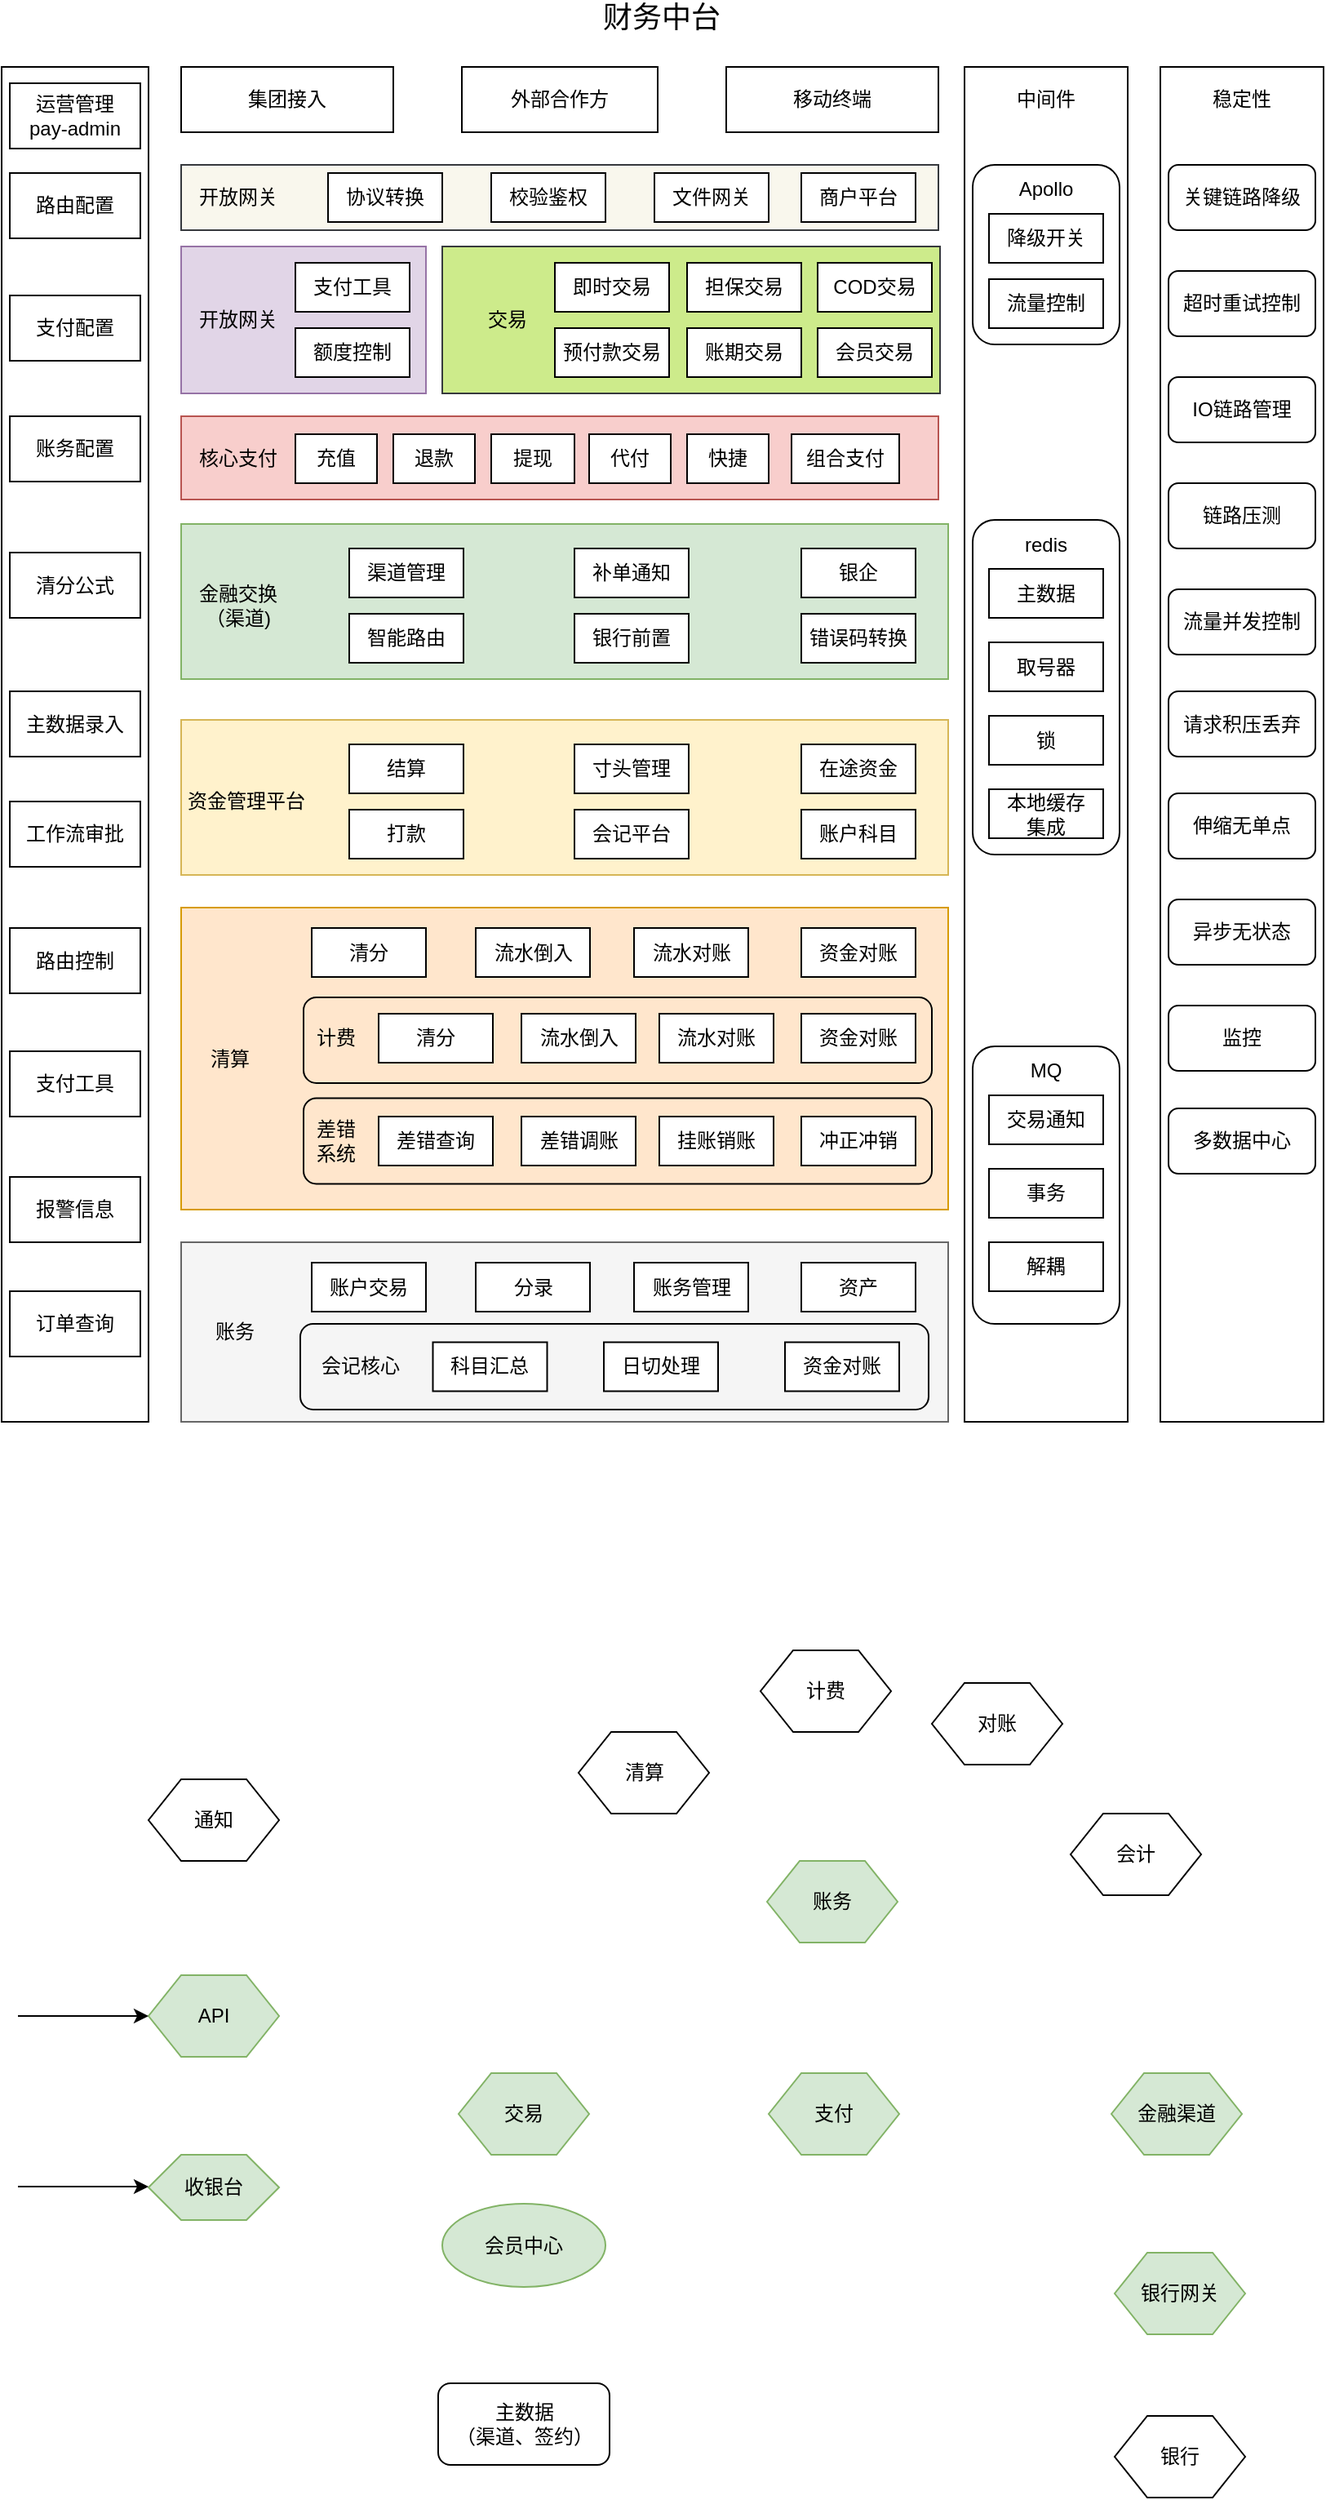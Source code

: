 <mxfile version="14.3.2" type="github">
  <diagram id="EE_hZTiAwyeK2e7w2kGB" name="Page-1">
    <mxGraphModel dx="1179" dy="689" grid="1" gridSize="10" guides="1" tooltips="1" connect="1" arrows="1" fold="1" page="1" pageScale="1" pageWidth="827" pageHeight="1169" math="0" shadow="0">
      <root>
        <mxCell id="0" />
        <mxCell id="1" parent="0" />
        <mxCell id="VR6JVq2bD84jiu32urEA-74" value="" style="rounded=0;whiteSpace=wrap;html=1;fillColor=#ffe6cc;strokeColor=#d79b00;" parent="1" vertex="1">
          <mxGeometry x="120" y="585" width="470" height="185" as="geometry" />
        </mxCell>
        <mxCell id="VR6JVq2bD84jiu32urEA-94" value="" style="rounded=1;whiteSpace=wrap;html=1;fillColor=none;" parent="1" vertex="1">
          <mxGeometry x="195" y="640" width="385" height="52.5" as="geometry" />
        </mxCell>
        <mxCell id="eklVB8qWqyaPvLmpEpbN-3" value="&lt;font style=&quot;font-size: 18px&quot;&gt;财务中台&lt;/font&gt;" style="text;html=1;align=center;verticalAlign=middle;resizable=0;points=[];autosize=1;" parent="1" vertex="1">
          <mxGeometry x="369" y="30" width="90" height="20" as="geometry" />
        </mxCell>
        <mxCell id="eklVB8qWqyaPvLmpEpbN-4" value="" style="rounded=0;whiteSpace=wrap;html=1;" parent="1" vertex="1">
          <mxGeometry x="10" y="70" width="90" height="830" as="geometry" />
        </mxCell>
        <mxCell id="VR6JVq2bD84jiu32urEA-1" value="&lt;font style=&quot;font-size: 12px&quot;&gt;集团接入&lt;/font&gt;" style="rounded=0;whiteSpace=wrap;html=1;" parent="1" vertex="1">
          <mxGeometry x="120" y="70" width="130" height="40" as="geometry" />
        </mxCell>
        <mxCell id="VR6JVq2bD84jiu32urEA-2" value="&lt;font style=&quot;font-size: 12px&quot;&gt;外部合作方&lt;/font&gt;" style="rounded=0;whiteSpace=wrap;html=1;" parent="1" vertex="1">
          <mxGeometry x="292" y="70" width="120" height="40" as="geometry" />
        </mxCell>
        <mxCell id="VR6JVq2bD84jiu32urEA-3" value="&lt;font style=&quot;font-size: 12px&quot;&gt;移动终端&lt;/font&gt;" style="rounded=0;whiteSpace=wrap;html=1;" parent="1" vertex="1">
          <mxGeometry x="454" y="70" width="130" height="40" as="geometry" />
        </mxCell>
        <mxCell id="VR6JVq2bD84jiu32urEA-5" value="&lt;font style=&quot;font-size: 12px&quot;&gt;运营管理&lt;br&gt;pay-admin&lt;br&gt;&lt;/font&gt;" style="rounded=0;whiteSpace=wrap;html=1;" parent="1" vertex="1">
          <mxGeometry x="15" y="80" width="80" height="40" as="geometry" />
        </mxCell>
        <mxCell id="VR6JVq2bD84jiu32urEA-6" value="路由配置" style="rounded=0;whiteSpace=wrap;html=1;" parent="1" vertex="1">
          <mxGeometry x="15" y="135" width="80" height="40" as="geometry" />
        </mxCell>
        <mxCell id="VR6JVq2bD84jiu32urEA-7" value="支付配置" style="rounded=0;whiteSpace=wrap;html=1;" parent="1" vertex="1">
          <mxGeometry x="15" y="210" width="80" height="40" as="geometry" />
        </mxCell>
        <mxCell id="VR6JVq2bD84jiu32urEA-9" value="账务配置" style="rounded=0;whiteSpace=wrap;html=1;" parent="1" vertex="1">
          <mxGeometry x="15" y="284" width="80" height="40" as="geometry" />
        </mxCell>
        <mxCell id="VR6JVq2bD84jiu32urEA-10" value="清分公式" style="rounded=0;whiteSpace=wrap;html=1;" parent="1" vertex="1">
          <mxGeometry x="15" y="367.5" width="80" height="40" as="geometry" />
        </mxCell>
        <mxCell id="VR6JVq2bD84jiu32urEA-11" value="主数据录入" style="rounded=0;whiteSpace=wrap;html=1;" parent="1" vertex="1">
          <mxGeometry x="15" y="452.5" width="80" height="40" as="geometry" />
        </mxCell>
        <mxCell id="VR6JVq2bD84jiu32urEA-12" value="工作流审批" style="rounded=0;whiteSpace=wrap;html=1;" parent="1" vertex="1">
          <mxGeometry x="15" y="520" width="80" height="40" as="geometry" />
        </mxCell>
        <mxCell id="VR6JVq2bD84jiu32urEA-13" value="路由控制" style="rounded=0;whiteSpace=wrap;html=1;" parent="1" vertex="1">
          <mxGeometry x="15" y="597.5" width="80" height="40" as="geometry" />
        </mxCell>
        <mxCell id="VR6JVq2bD84jiu32urEA-14" value="支付工具" style="rounded=0;whiteSpace=wrap;html=1;" parent="1" vertex="1">
          <mxGeometry x="15" y="673" width="80" height="40" as="geometry" />
        </mxCell>
        <mxCell id="VR6JVq2bD84jiu32urEA-15" value="报警信息" style="rounded=0;whiteSpace=wrap;html=1;" parent="1" vertex="1">
          <mxGeometry x="15" y="750" width="80" height="40" as="geometry" />
        </mxCell>
        <mxCell id="VR6JVq2bD84jiu32urEA-16" value="订单查询" style="rounded=0;whiteSpace=wrap;html=1;" parent="1" vertex="1">
          <mxGeometry x="15" y="820" width="80" height="40" as="geometry" />
        </mxCell>
        <mxCell id="VR6JVq2bD84jiu32urEA-17" value="" style="rounded=0;whiteSpace=wrap;html=1;" parent="1" vertex="1">
          <mxGeometry x="600" y="70" width="100" height="830" as="geometry" />
        </mxCell>
        <mxCell id="VR6JVq2bD84jiu32urEA-18" value="" style="rounded=0;whiteSpace=wrap;html=1;" parent="1" vertex="1">
          <mxGeometry x="720" y="70" width="100" height="830" as="geometry" />
        </mxCell>
        <mxCell id="VR6JVq2bD84jiu32urEA-19" value="" style="rounded=0;whiteSpace=wrap;html=1;fillColor=#f9f7ed;strokeColor=#36393d;" parent="1" vertex="1">
          <mxGeometry x="120" y="130" width="464" height="40" as="geometry" />
        </mxCell>
        <mxCell id="VR6JVq2bD84jiu32urEA-20" value="&lt;font style=&quot;font-size: 12px&quot;&gt;开放网关&lt;/font&gt;" style="rounded=0;whiteSpace=wrap;html=1;fillColor=none;strokeColor=none;" parent="1" vertex="1">
          <mxGeometry x="120" y="130" width="70" height="40" as="geometry" />
        </mxCell>
        <mxCell id="VR6JVq2bD84jiu32urEA-21" value="&lt;font style=&quot;font-size: 12px&quot;&gt;协议转换&lt;/font&gt;" style="rounded=0;whiteSpace=wrap;html=1;" parent="1" vertex="1">
          <mxGeometry x="210" y="135" width="70" height="30" as="geometry" />
        </mxCell>
        <mxCell id="VR6JVq2bD84jiu32urEA-22" value="&lt;font style=&quot;font-size: 12px&quot;&gt;校验鉴权&lt;/font&gt;" style="rounded=0;whiteSpace=wrap;html=1;" parent="1" vertex="1">
          <mxGeometry x="310" y="135" width="70" height="30" as="geometry" />
        </mxCell>
        <mxCell id="VR6JVq2bD84jiu32urEA-23" value="&lt;font style=&quot;font-size: 12px&quot;&gt;文件网关&lt;/font&gt;" style="rounded=0;whiteSpace=wrap;html=1;" parent="1" vertex="1">
          <mxGeometry x="410" y="135" width="70" height="30" as="geometry" />
        </mxCell>
        <mxCell id="VR6JVq2bD84jiu32urEA-24" value="商户平台" style="rounded=0;whiteSpace=wrap;html=1;" parent="1" vertex="1">
          <mxGeometry x="500" y="135" width="70" height="30" as="geometry" />
        </mxCell>
        <mxCell id="VR6JVq2bD84jiu32urEA-25" value="" style="rounded=0;whiteSpace=wrap;html=1;fillColor=#e1d5e7;strokeColor=#9673a6;" parent="1" vertex="1">
          <mxGeometry x="120" y="180" width="150" height="90" as="geometry" />
        </mxCell>
        <mxCell id="VR6JVq2bD84jiu32urEA-26" value="" style="rounded=0;whiteSpace=wrap;html=1;fillColor=#cdeb8b;strokeColor=#36393d;" parent="1" vertex="1">
          <mxGeometry x="280" y="180" width="305" height="90" as="geometry" />
        </mxCell>
        <mxCell id="VR6JVq2bD84jiu32urEA-27" value="&lt;font style=&quot;font-size: 12px&quot;&gt;开放网关&lt;/font&gt;" style="rounded=0;whiteSpace=wrap;html=1;fillColor=none;strokeColor=none;" parent="1" vertex="1">
          <mxGeometry x="120" y="205" width="70" height="40" as="geometry" />
        </mxCell>
        <mxCell id="VR6JVq2bD84jiu32urEA-28" value="&lt;font style=&quot;font-size: 12px&quot;&gt;交易&lt;/font&gt;" style="rounded=0;whiteSpace=wrap;html=1;fillColor=none;strokeColor=none;" parent="1" vertex="1">
          <mxGeometry x="285" y="205" width="70" height="40" as="geometry" />
        </mxCell>
        <mxCell id="VR6JVq2bD84jiu32urEA-29" value="&lt;font style=&quot;font-size: 12px&quot;&gt;支付工具&lt;/font&gt;" style="rounded=0;whiteSpace=wrap;html=1;" parent="1" vertex="1">
          <mxGeometry x="190" y="190" width="70" height="30" as="geometry" />
        </mxCell>
        <mxCell id="VR6JVq2bD84jiu32urEA-30" value="&lt;font style=&quot;font-size: 12px&quot;&gt;额度控制&lt;/font&gt;" style="rounded=0;whiteSpace=wrap;html=1;" parent="1" vertex="1">
          <mxGeometry x="190" y="230" width="70" height="30" as="geometry" />
        </mxCell>
        <mxCell id="VR6JVq2bD84jiu32urEA-31" value="&lt;font style=&quot;font-size: 12px&quot;&gt;即时交易&lt;/font&gt;" style="rounded=0;whiteSpace=wrap;html=1;" parent="1" vertex="1">
          <mxGeometry x="349" y="190" width="70" height="30" as="geometry" />
        </mxCell>
        <mxCell id="VR6JVq2bD84jiu32urEA-32" value="&lt;font style=&quot;font-size: 12px&quot;&gt;预付款交易&lt;/font&gt;" style="rounded=0;whiteSpace=wrap;html=1;" parent="1" vertex="1">
          <mxGeometry x="349" y="230" width="70" height="30" as="geometry" />
        </mxCell>
        <mxCell id="VR6JVq2bD84jiu32urEA-33" value="&lt;font style=&quot;font-size: 12px&quot;&gt;担保交易&lt;br&gt;&lt;/font&gt;" style="rounded=0;whiteSpace=wrap;html=1;" parent="1" vertex="1">
          <mxGeometry x="430" y="190" width="70" height="30" as="geometry" />
        </mxCell>
        <mxCell id="VR6JVq2bD84jiu32urEA-34" value="&lt;font style=&quot;font-size: 12px&quot;&gt;账期交易&lt;/font&gt;" style="rounded=0;whiteSpace=wrap;html=1;" parent="1" vertex="1">
          <mxGeometry x="430" y="230" width="70" height="30" as="geometry" />
        </mxCell>
        <mxCell id="VR6JVq2bD84jiu32urEA-36" value="&lt;font style=&quot;font-size: 12px&quot;&gt;COD交易&lt;/font&gt;" style="rounded=0;whiteSpace=wrap;html=1;" parent="1" vertex="1">
          <mxGeometry x="510" y="190" width="70" height="30" as="geometry" />
        </mxCell>
        <mxCell id="VR6JVq2bD84jiu32urEA-39" value="&lt;font style=&quot;font-size: 12px&quot;&gt;会员交易&lt;/font&gt;" style="rounded=0;whiteSpace=wrap;html=1;" parent="1" vertex="1">
          <mxGeometry x="510" y="230" width="70" height="30" as="geometry" />
        </mxCell>
        <mxCell id="VR6JVq2bD84jiu32urEA-40" value="" style="rounded=0;whiteSpace=wrap;html=1;fillColor=#f8cecc;strokeColor=#b85450;" parent="1" vertex="1">
          <mxGeometry x="120" y="284" width="464" height="51" as="geometry" />
        </mxCell>
        <mxCell id="VR6JVq2bD84jiu32urEA-41" value="&lt;font style=&quot;font-size: 12px&quot;&gt;核心支付&lt;/font&gt;" style="rounded=0;whiteSpace=wrap;html=1;fillColor=none;strokeColor=none;" parent="1" vertex="1">
          <mxGeometry x="120" y="290" width="70" height="40" as="geometry" />
        </mxCell>
        <mxCell id="VR6JVq2bD84jiu32urEA-42" value="&lt;font style=&quot;font-size: 12px&quot;&gt;充值&lt;/font&gt;" style="rounded=0;whiteSpace=wrap;html=1;" parent="1" vertex="1">
          <mxGeometry x="190" y="295" width="50" height="30" as="geometry" />
        </mxCell>
        <mxCell id="VR6JVq2bD84jiu32urEA-43" value="&lt;font style=&quot;font-size: 12px&quot;&gt;退款&lt;/font&gt;" style="rounded=0;whiteSpace=wrap;html=1;" parent="1" vertex="1">
          <mxGeometry x="250" y="295" width="50" height="30" as="geometry" />
        </mxCell>
        <mxCell id="VR6JVq2bD84jiu32urEA-44" value="&lt;font style=&quot;font-size: 12px&quot;&gt;提现&lt;/font&gt;" style="rounded=0;whiteSpace=wrap;html=1;" parent="1" vertex="1">
          <mxGeometry x="310" y="295" width="51" height="30" as="geometry" />
        </mxCell>
        <mxCell id="VR6JVq2bD84jiu32urEA-45" value="代付" style="rounded=0;whiteSpace=wrap;html=1;" parent="1" vertex="1">
          <mxGeometry x="370" y="295" width="50" height="30" as="geometry" />
        </mxCell>
        <mxCell id="VR6JVq2bD84jiu32urEA-46" value="&lt;font style=&quot;font-size: 12px&quot;&gt;快捷&lt;br&gt;&lt;/font&gt;" style="rounded=0;whiteSpace=wrap;html=1;" parent="1" vertex="1">
          <mxGeometry x="430" y="295" width="50" height="30" as="geometry" />
        </mxCell>
        <mxCell id="VR6JVq2bD84jiu32urEA-47" value="组合支付" style="rounded=0;whiteSpace=wrap;html=1;" parent="1" vertex="1">
          <mxGeometry x="494" y="295" width="66" height="30" as="geometry" />
        </mxCell>
        <mxCell id="VR6JVq2bD84jiu32urEA-51" value="&lt;font style=&quot;font-size: 12px&quot;&gt;中间件&lt;/font&gt;" style="rounded=0;whiteSpace=wrap;html=1;fillColor=none;strokeColor=none;" parent="1" vertex="1">
          <mxGeometry x="615" y="70" width="70" height="40" as="geometry" />
        </mxCell>
        <mxCell id="VR6JVq2bD84jiu32urEA-53" value="" style="rounded=1;whiteSpace=wrap;html=1;fillColor=none;" parent="1" vertex="1">
          <mxGeometry x="605" y="130" width="90" height="110" as="geometry" />
        </mxCell>
        <mxCell id="VR6JVq2bD84jiu32urEA-54" value="Apollo" style="text;html=1;strokeColor=none;fillColor=none;align=center;verticalAlign=middle;whiteSpace=wrap;rounded=0;" parent="1" vertex="1">
          <mxGeometry x="630" y="135" width="40" height="20" as="geometry" />
        </mxCell>
        <mxCell id="VR6JVq2bD84jiu32urEA-55" value="降级开关" style="rounded=0;whiteSpace=wrap;html=1;" parent="1" vertex="1">
          <mxGeometry x="615" y="160" width="70" height="30" as="geometry" />
        </mxCell>
        <mxCell id="VR6JVq2bD84jiu32urEA-56" value="流量控制" style="rounded=0;whiteSpace=wrap;html=1;" parent="1" vertex="1">
          <mxGeometry x="615" y="200" width="70" height="30" as="geometry" />
        </mxCell>
        <mxCell id="VR6JVq2bD84jiu32urEA-57" value="" style="rounded=0;whiteSpace=wrap;html=1;fillColor=#d5e8d4;strokeColor=#82b366;" parent="1" vertex="1">
          <mxGeometry x="120" y="350" width="470" height="95" as="geometry" />
        </mxCell>
        <mxCell id="VR6JVq2bD84jiu32urEA-58" value="&lt;font style=&quot;font-size: 12px&quot;&gt;金融交换&lt;br&gt;（渠道)&lt;br&gt;&lt;/font&gt;" style="rounded=0;whiteSpace=wrap;html=1;fillColor=none;strokeColor=none;" parent="1" vertex="1">
          <mxGeometry x="120" y="380" width="70" height="40" as="geometry" />
        </mxCell>
        <mxCell id="VR6JVq2bD84jiu32urEA-59" value="&lt;font style=&quot;font-size: 12px&quot;&gt;渠道管理&lt;/font&gt;" style="rounded=0;whiteSpace=wrap;html=1;" parent="1" vertex="1">
          <mxGeometry x="223" y="365" width="70" height="30" as="geometry" />
        </mxCell>
        <mxCell id="VR6JVq2bD84jiu32urEA-60" value="&lt;font style=&quot;font-size: 12px&quot;&gt;智能路由&lt;/font&gt;" style="rounded=0;whiteSpace=wrap;html=1;" parent="1" vertex="1">
          <mxGeometry x="223" y="405" width="70" height="30" as="geometry" />
        </mxCell>
        <mxCell id="VR6JVq2bD84jiu32urEA-61" value="补单通知" style="rounded=0;whiteSpace=wrap;html=1;" parent="1" vertex="1">
          <mxGeometry x="361" y="365" width="70" height="30" as="geometry" />
        </mxCell>
        <mxCell id="VR6JVq2bD84jiu32urEA-62" value="&lt;font style=&quot;font-size: 12px&quot;&gt;银行前置&lt;/font&gt;" style="rounded=0;whiteSpace=wrap;html=1;" parent="1" vertex="1">
          <mxGeometry x="361" y="405" width="70" height="30" as="geometry" />
        </mxCell>
        <mxCell id="VR6JVq2bD84jiu32urEA-63" value="&lt;font style=&quot;font-size: 12px&quot;&gt;银企&lt;/font&gt;" style="rounded=0;whiteSpace=wrap;html=1;" parent="1" vertex="1">
          <mxGeometry x="500" y="365" width="70" height="30" as="geometry" />
        </mxCell>
        <mxCell id="VR6JVq2bD84jiu32urEA-64" value="&lt;font style=&quot;font-size: 12px&quot;&gt;错误码转换&lt;/font&gt;" style="rounded=0;whiteSpace=wrap;html=1;" parent="1" vertex="1">
          <mxGeometry x="500" y="405" width="70" height="30" as="geometry" />
        </mxCell>
        <mxCell id="VR6JVq2bD84jiu32urEA-65" value="" style="rounded=0;whiteSpace=wrap;html=1;fillColor=#fff2cc;strokeColor=#d6b656;" parent="1" vertex="1">
          <mxGeometry x="120" y="470" width="470" height="95" as="geometry" />
        </mxCell>
        <mxCell id="VR6JVq2bD84jiu32urEA-66" value="&lt;font style=&quot;font-size: 12px&quot;&gt;资金管理平台&lt;br&gt;&lt;/font&gt;" style="rounded=0;whiteSpace=wrap;html=1;fillColor=none;strokeColor=none;" parent="1" vertex="1">
          <mxGeometry x="120" y="500" width="80" height="40" as="geometry" />
        </mxCell>
        <mxCell id="VR6JVq2bD84jiu32urEA-67" value="&lt;font style=&quot;font-size: 12px&quot;&gt;结算&lt;/font&gt;" style="rounded=0;whiteSpace=wrap;html=1;" parent="1" vertex="1">
          <mxGeometry x="223" y="485" width="70" height="30" as="geometry" />
        </mxCell>
        <mxCell id="VR6JVq2bD84jiu32urEA-68" value="&lt;font style=&quot;font-size: 12px&quot;&gt;打款&lt;/font&gt;" style="rounded=0;whiteSpace=wrap;html=1;" parent="1" vertex="1">
          <mxGeometry x="223" y="525" width="70" height="30" as="geometry" />
        </mxCell>
        <mxCell id="VR6JVq2bD84jiu32urEA-69" value="寸头管理" style="rounded=0;whiteSpace=wrap;html=1;" parent="1" vertex="1">
          <mxGeometry x="361" y="485" width="70" height="30" as="geometry" />
        </mxCell>
        <mxCell id="VR6JVq2bD84jiu32urEA-70" value="会记平台" style="rounded=0;whiteSpace=wrap;html=1;" parent="1" vertex="1">
          <mxGeometry x="361" y="525" width="70" height="30" as="geometry" />
        </mxCell>
        <mxCell id="VR6JVq2bD84jiu32urEA-71" value="&lt;font style=&quot;font-size: 12px&quot;&gt;在途资金&lt;/font&gt;" style="rounded=0;whiteSpace=wrap;html=1;" parent="1" vertex="1">
          <mxGeometry x="500" y="485" width="70" height="30" as="geometry" />
        </mxCell>
        <mxCell id="VR6JVq2bD84jiu32urEA-72" value="&lt;font style=&quot;font-size: 12px&quot;&gt;账户科目&lt;/font&gt;" style="rounded=0;whiteSpace=wrap;html=1;" parent="1" vertex="1">
          <mxGeometry x="500" y="525" width="70" height="30" as="geometry" />
        </mxCell>
        <mxCell id="VR6JVq2bD84jiu32urEA-75" value="&lt;font style=&quot;font-size: 12px&quot;&gt;清算&lt;br&gt;&lt;/font&gt;" style="rounded=0;whiteSpace=wrap;html=1;fillColor=none;strokeColor=none;" parent="1" vertex="1">
          <mxGeometry x="110" y="657.5" width="80" height="40" as="geometry" />
        </mxCell>
        <mxCell id="VR6JVq2bD84jiu32urEA-76" value="&lt;font style=&quot;font-size: 12px&quot;&gt;流水倒入&lt;/font&gt;" style="rounded=0;whiteSpace=wrap;html=1;" parent="1" vertex="1">
          <mxGeometry x="300.5" y="597.5" width="70" height="30" as="geometry" />
        </mxCell>
        <mxCell id="VR6JVq2bD84jiu32urEA-78" value="流水对账" style="rounded=0;whiteSpace=wrap;html=1;" parent="1" vertex="1">
          <mxGeometry x="397.5" y="597.5" width="70" height="30" as="geometry" />
        </mxCell>
        <mxCell id="VR6JVq2bD84jiu32urEA-80" value="&lt;font style=&quot;font-size: 12px&quot;&gt;资金对账&lt;/font&gt;" style="rounded=0;whiteSpace=wrap;html=1;" parent="1" vertex="1">
          <mxGeometry x="500" y="597.5" width="70" height="30" as="geometry" />
        </mxCell>
        <mxCell id="VR6JVq2bD84jiu32urEA-88" value="清分" style="rounded=0;whiteSpace=wrap;html=1;" parent="1" vertex="1">
          <mxGeometry x="200" y="597.5" width="70" height="30" as="geometry" />
        </mxCell>
        <mxCell id="VR6JVq2bD84jiu32urEA-95" value="&lt;font style=&quot;font-size: 12px&quot;&gt;计费&lt;br&gt;&lt;/font&gt;" style="rounded=0;whiteSpace=wrap;html=1;fillColor=none;strokeColor=none;" parent="1" vertex="1">
          <mxGeometry x="175" y="645" width="80" height="40" as="geometry" />
        </mxCell>
        <mxCell id="VR6JVq2bD84jiu32urEA-100" value="" style="rounded=1;whiteSpace=wrap;html=1;fillColor=none;" parent="1" vertex="1">
          <mxGeometry x="195" y="701.75" width="385" height="52.5" as="geometry" />
        </mxCell>
        <mxCell id="VR6JVq2bD84jiu32urEA-101" value="&lt;font style=&quot;font-size: 12px&quot;&gt;差错&lt;br&gt;系统&lt;br&gt;&lt;/font&gt;" style="rounded=0;whiteSpace=wrap;html=1;fillColor=none;strokeColor=none;" parent="1" vertex="1">
          <mxGeometry x="175" y="708" width="80" height="40" as="geometry" />
        </mxCell>
        <mxCell id="VR6JVq2bD84jiu32urEA-89" value="&lt;font style=&quot;font-size: 12px&quot;&gt;流水倒入&lt;/font&gt;" style="rounded=0;whiteSpace=wrap;html=1;" parent="1" vertex="1">
          <mxGeometry x="328.5" y="650" width="70" height="30" as="geometry" />
        </mxCell>
        <mxCell id="VR6JVq2bD84jiu32urEA-90" value="流水对账" style="rounded=0;whiteSpace=wrap;html=1;" parent="1" vertex="1">
          <mxGeometry x="413" y="650" width="70" height="30" as="geometry" />
        </mxCell>
        <mxCell id="VR6JVq2bD84jiu32urEA-91" value="&lt;font style=&quot;font-size: 12px&quot;&gt;资金对账&lt;/font&gt;" style="rounded=0;whiteSpace=wrap;html=1;" parent="1" vertex="1">
          <mxGeometry x="500" y="650" width="70" height="30" as="geometry" />
        </mxCell>
        <mxCell id="VR6JVq2bD84jiu32urEA-92" value="清分" style="rounded=0;whiteSpace=wrap;html=1;" parent="1" vertex="1">
          <mxGeometry x="241" y="650" width="70" height="30" as="geometry" />
        </mxCell>
        <mxCell id="VR6JVq2bD84jiu32urEA-96" value="&lt;font style=&quot;font-size: 12px&quot;&gt;差错调账&lt;/font&gt;" style="rounded=0;whiteSpace=wrap;html=1;" parent="1" vertex="1">
          <mxGeometry x="328.5" y="713" width="70" height="30" as="geometry" />
        </mxCell>
        <mxCell id="VR6JVq2bD84jiu32urEA-97" value="挂账销账" style="rounded=0;whiteSpace=wrap;html=1;" parent="1" vertex="1">
          <mxGeometry x="413" y="713" width="70" height="30" as="geometry" />
        </mxCell>
        <mxCell id="VR6JVq2bD84jiu32urEA-98" value="&lt;font style=&quot;font-size: 12px&quot;&gt;冲正冲销&lt;/font&gt;" style="rounded=0;whiteSpace=wrap;html=1;" parent="1" vertex="1">
          <mxGeometry x="500" y="713" width="70" height="30" as="geometry" />
        </mxCell>
        <mxCell id="VR6JVq2bD84jiu32urEA-99" value="差错查询" style="rounded=0;whiteSpace=wrap;html=1;" parent="1" vertex="1">
          <mxGeometry x="241" y="713" width="70" height="30" as="geometry" />
        </mxCell>
        <mxCell id="VR6JVq2bD84jiu32urEA-120" value="" style="rounded=0;whiteSpace=wrap;html=1;fillColor=#f5f5f5;strokeColor=#666666;fontColor=#333333;" parent="1" vertex="1">
          <mxGeometry x="120" y="790" width="470" height="110" as="geometry" />
        </mxCell>
        <mxCell id="VR6JVq2bD84jiu32urEA-121" value="" style="rounded=1;whiteSpace=wrap;html=1;fillColor=none;" parent="1" vertex="1">
          <mxGeometry x="193" y="840" width="385" height="52.5" as="geometry" />
        </mxCell>
        <mxCell id="VR6JVq2bD84jiu32urEA-122" value="分录" style="rounded=0;whiteSpace=wrap;html=1;" parent="1" vertex="1">
          <mxGeometry x="300.5" y="802.5" width="70" height="30" as="geometry" />
        </mxCell>
        <mxCell id="VR6JVq2bD84jiu32urEA-123" value="账务管理" style="rounded=0;whiteSpace=wrap;html=1;" parent="1" vertex="1">
          <mxGeometry x="397.5" y="802.5" width="70" height="30" as="geometry" />
        </mxCell>
        <mxCell id="VR6JVq2bD84jiu32urEA-124" value="&lt;font style=&quot;font-size: 12px&quot;&gt;资产&lt;/font&gt;" style="rounded=0;whiteSpace=wrap;html=1;" parent="1" vertex="1">
          <mxGeometry x="500" y="802.5" width="70" height="30" as="geometry" />
        </mxCell>
        <mxCell id="VR6JVq2bD84jiu32urEA-125" value="账户交易" style="rounded=0;whiteSpace=wrap;html=1;" parent="1" vertex="1">
          <mxGeometry x="200" y="802.5" width="70" height="30" as="geometry" />
        </mxCell>
        <mxCell id="VR6JVq2bD84jiu32urEA-126" value="&lt;font style=&quot;font-size: 12px&quot;&gt;会记核心&lt;br&gt;&lt;/font&gt;" style="rounded=0;whiteSpace=wrap;html=1;fillColor=none;strokeColor=none;" parent="1" vertex="1">
          <mxGeometry x="190" y="846.25" width="80" height="40" as="geometry" />
        </mxCell>
        <mxCell id="VR6JVq2bD84jiu32urEA-129" value="&lt;font style=&quot;font-size: 12px&quot;&gt;科目汇总&lt;/font&gt;" style="rounded=0;whiteSpace=wrap;html=1;" parent="1" vertex="1">
          <mxGeometry x="274.25" y="851.25" width="70" height="30" as="geometry" />
        </mxCell>
        <mxCell id="VR6JVq2bD84jiu32urEA-130" value="日切处理" style="rounded=0;whiteSpace=wrap;html=1;" parent="1" vertex="1">
          <mxGeometry x="379" y="851.25" width="70" height="30" as="geometry" />
        </mxCell>
        <mxCell id="VR6JVq2bD84jiu32urEA-131" value="&lt;font style=&quot;font-size: 12px&quot;&gt;资金对账&lt;/font&gt;" style="rounded=0;whiteSpace=wrap;html=1;" parent="1" vertex="1">
          <mxGeometry x="490" y="851.25" width="70" height="30" as="geometry" />
        </mxCell>
        <mxCell id="VR6JVq2bD84jiu32urEA-137" value="&lt;font style=&quot;font-size: 12px&quot;&gt;账务&lt;br&gt;&lt;/font&gt;" style="rounded=0;whiteSpace=wrap;html=1;fillColor=none;strokeColor=none;" parent="1" vertex="1">
          <mxGeometry x="113" y="825" width="80" height="40" as="geometry" />
        </mxCell>
        <mxCell id="VR6JVq2bD84jiu32urEA-138" value="" style="rounded=1;whiteSpace=wrap;html=1;fillColor=none;" parent="1" vertex="1">
          <mxGeometry x="605" y="347.5" width="90" height="205" as="geometry" />
        </mxCell>
        <mxCell id="VR6JVq2bD84jiu32urEA-139" value="redis" style="text;html=1;strokeColor=none;fillColor=none;align=center;verticalAlign=middle;whiteSpace=wrap;rounded=0;" parent="1" vertex="1">
          <mxGeometry x="630" y="352.5" width="40" height="20" as="geometry" />
        </mxCell>
        <mxCell id="VR6JVq2bD84jiu32urEA-140" value="主数据" style="rounded=0;whiteSpace=wrap;html=1;" parent="1" vertex="1">
          <mxGeometry x="615" y="377.5" width="70" height="30" as="geometry" />
        </mxCell>
        <mxCell id="VR6JVq2bD84jiu32urEA-141" value="取号器" style="rounded=0;whiteSpace=wrap;html=1;" parent="1" vertex="1">
          <mxGeometry x="615" y="422.5" width="70" height="30" as="geometry" />
        </mxCell>
        <mxCell id="VR6JVq2bD84jiu32urEA-142" value="锁" style="rounded=0;whiteSpace=wrap;html=1;" parent="1" vertex="1">
          <mxGeometry x="615" y="467.5" width="70" height="30" as="geometry" />
        </mxCell>
        <mxCell id="VR6JVq2bD84jiu32urEA-143" value="本地缓存&lt;br&gt;集成" style="rounded=0;whiteSpace=wrap;html=1;" parent="1" vertex="1">
          <mxGeometry x="615" y="512.5" width="70" height="30" as="geometry" />
        </mxCell>
        <mxCell id="VR6JVq2bD84jiu32urEA-144" value="" style="rounded=1;whiteSpace=wrap;html=1;fillColor=none;" parent="1" vertex="1">
          <mxGeometry x="605" y="670" width="90" height="170" as="geometry" />
        </mxCell>
        <mxCell id="VR6JVq2bD84jiu32urEA-145" value="MQ" style="text;html=1;strokeColor=none;fillColor=none;align=center;verticalAlign=middle;whiteSpace=wrap;rounded=0;" parent="1" vertex="1">
          <mxGeometry x="630" y="675" width="40" height="20" as="geometry" />
        </mxCell>
        <mxCell id="VR6JVq2bD84jiu32urEA-146" value="交易通知" style="rounded=0;whiteSpace=wrap;html=1;" parent="1" vertex="1">
          <mxGeometry x="615" y="700" width="70" height="30" as="geometry" />
        </mxCell>
        <mxCell id="VR6JVq2bD84jiu32urEA-147" value="事务" style="rounded=0;whiteSpace=wrap;html=1;" parent="1" vertex="1">
          <mxGeometry x="615" y="745" width="70" height="30" as="geometry" />
        </mxCell>
        <mxCell id="VR6JVq2bD84jiu32urEA-148" value="解耦" style="rounded=0;whiteSpace=wrap;html=1;" parent="1" vertex="1">
          <mxGeometry x="615" y="790" width="70" height="30" as="geometry" />
        </mxCell>
        <mxCell id="VR6JVq2bD84jiu32urEA-150" value="&lt;font style=&quot;font-size: 12px&quot;&gt;稳定性&lt;/font&gt;" style="rounded=0;whiteSpace=wrap;html=1;fillColor=none;strokeColor=none;" parent="1" vertex="1">
          <mxGeometry x="735" y="70" width="70" height="40" as="geometry" />
        </mxCell>
        <mxCell id="VR6JVq2bD84jiu32urEA-159" value="关键链路降级" style="rounded=1;whiteSpace=wrap;html=1;fillColor=none;" parent="1" vertex="1">
          <mxGeometry x="725" y="130" width="90" height="40" as="geometry" />
        </mxCell>
        <mxCell id="VR6JVq2bD84jiu32urEA-160" value="超时重试控制" style="rounded=1;whiteSpace=wrap;html=1;fillColor=none;" parent="1" vertex="1">
          <mxGeometry x="725" y="195" width="90" height="40" as="geometry" />
        </mxCell>
        <mxCell id="VR6JVq2bD84jiu32urEA-161" value="IO链路管理" style="rounded=1;whiteSpace=wrap;html=1;fillColor=none;" parent="1" vertex="1">
          <mxGeometry x="725" y="260" width="90" height="40" as="geometry" />
        </mxCell>
        <mxCell id="VR6JVq2bD84jiu32urEA-162" value="链路压测" style="rounded=1;whiteSpace=wrap;html=1;fillColor=none;" parent="1" vertex="1">
          <mxGeometry x="725" y="325" width="90" height="40" as="geometry" />
        </mxCell>
        <mxCell id="VR6JVq2bD84jiu32urEA-163" value="流量并发控制" style="rounded=1;whiteSpace=wrap;html=1;fillColor=none;" parent="1" vertex="1">
          <mxGeometry x="725" y="390" width="90" height="40" as="geometry" />
        </mxCell>
        <mxCell id="VR6JVq2bD84jiu32urEA-164" value="请求积压丢弃" style="rounded=1;whiteSpace=wrap;html=1;fillColor=none;" parent="1" vertex="1">
          <mxGeometry x="725" y="452.5" width="90" height="40" as="geometry" />
        </mxCell>
        <mxCell id="VR6JVq2bD84jiu32urEA-165" value="伸缩无单点" style="rounded=1;whiteSpace=wrap;html=1;fillColor=none;" parent="1" vertex="1">
          <mxGeometry x="725" y="515" width="90" height="40" as="geometry" />
        </mxCell>
        <mxCell id="VR6JVq2bD84jiu32urEA-166" value="异步无状态" style="rounded=1;whiteSpace=wrap;html=1;fillColor=none;" parent="1" vertex="1">
          <mxGeometry x="725" y="580" width="90" height="40" as="geometry" />
        </mxCell>
        <mxCell id="VR6JVq2bD84jiu32urEA-167" value="监控" style="rounded=1;whiteSpace=wrap;html=1;fillColor=none;" parent="1" vertex="1">
          <mxGeometry x="725" y="645" width="90" height="40" as="geometry" />
        </mxCell>
        <mxCell id="VR6JVq2bD84jiu32urEA-168" value="多数据中心" style="rounded=1;whiteSpace=wrap;html=1;fillColor=none;" parent="1" vertex="1">
          <mxGeometry x="725" y="708" width="90" height="40" as="geometry" />
        </mxCell>
        <mxCell id="ng2NUbiOrf7a3vOd3OaE-2" value="API" style="shape=hexagon;perimeter=hexagonPerimeter2;whiteSpace=wrap;html=1;fixedSize=1;fillColor=#d5e8d4;strokeColor=#82b366;" vertex="1" parent="1">
          <mxGeometry x="100" y="1239" width="80" height="50" as="geometry" />
        </mxCell>
        <mxCell id="ng2NUbiOrf7a3vOd3OaE-3" value="收银台" style="shape=hexagon;perimeter=hexagonPerimeter2;whiteSpace=wrap;html=1;fixedSize=1;fillColor=#d5e8d4;strokeColor=#82b366;" vertex="1" parent="1">
          <mxGeometry x="100" y="1349" width="80" height="40" as="geometry" />
        </mxCell>
        <mxCell id="ng2NUbiOrf7a3vOd3OaE-4" value="交易" style="shape=hexagon;perimeter=hexagonPerimeter2;whiteSpace=wrap;html=1;fixedSize=1;fillColor=#d5e8d4;strokeColor=#82b366;" vertex="1" parent="1">
          <mxGeometry x="290" y="1299" width="80" height="50" as="geometry" />
        </mxCell>
        <mxCell id="ng2NUbiOrf7a3vOd3OaE-5" value="支付" style="shape=hexagon;perimeter=hexagonPerimeter2;whiteSpace=wrap;html=1;fixedSize=1;fillColor=#d5e8d4;strokeColor=#82b366;" vertex="1" parent="1">
          <mxGeometry x="480" y="1299" width="80" height="50" as="geometry" />
        </mxCell>
        <mxCell id="ng2NUbiOrf7a3vOd3OaE-7" value="会员中心" style="ellipse;whiteSpace=wrap;html=1;fillColor=#d5e8d4;strokeColor=#82b366;" vertex="1" parent="1">
          <mxGeometry x="280" y="1379" width="100" height="51" as="geometry" />
        </mxCell>
        <mxCell id="ng2NUbiOrf7a3vOd3OaE-8" value="主数据&lt;br&gt;（渠道、签约）" style="rounded=1;whiteSpace=wrap;html=1;" vertex="1" parent="1">
          <mxGeometry x="277.5" y="1489" width="105" height="50" as="geometry" />
        </mxCell>
        <mxCell id="ng2NUbiOrf7a3vOd3OaE-9" value="金融渠道" style="shape=hexagon;perimeter=hexagonPerimeter2;whiteSpace=wrap;html=1;fixedSize=1;fillColor=#d5e8d4;strokeColor=#82b366;" vertex="1" parent="1">
          <mxGeometry x="690" y="1299" width="80" height="50" as="geometry" />
        </mxCell>
        <mxCell id="ng2NUbiOrf7a3vOd3OaE-10" value="银行网关" style="shape=hexagon;perimeter=hexagonPerimeter2;whiteSpace=wrap;html=1;fixedSize=1;fillColor=#d5e8d4;strokeColor=#82b366;" vertex="1" parent="1">
          <mxGeometry x="692" y="1409" width="80" height="50" as="geometry" />
        </mxCell>
        <mxCell id="ng2NUbiOrf7a3vOd3OaE-11" value="银行" style="shape=hexagon;perimeter=hexagonPerimeter2;whiteSpace=wrap;html=1;fixedSize=1;" vertex="1" parent="1">
          <mxGeometry x="692" y="1509" width="80" height="50" as="geometry" />
        </mxCell>
        <mxCell id="ng2NUbiOrf7a3vOd3OaE-13" value="账务" style="shape=hexagon;perimeter=hexagonPerimeter2;whiteSpace=wrap;html=1;fixedSize=1;fillColor=#d5e8d4;strokeColor=#82b366;" vertex="1" parent="1">
          <mxGeometry x="479" y="1169" width="80" height="50" as="geometry" />
        </mxCell>
        <mxCell id="ng2NUbiOrf7a3vOd3OaE-14" value="会计" style="shape=hexagon;perimeter=hexagonPerimeter2;whiteSpace=wrap;html=1;fixedSize=1;" vertex="1" parent="1">
          <mxGeometry x="665" y="1140" width="80" height="50" as="geometry" />
        </mxCell>
        <mxCell id="ng2NUbiOrf7a3vOd3OaE-15" value="对账" style="shape=hexagon;perimeter=hexagonPerimeter2;whiteSpace=wrap;html=1;fixedSize=1;" vertex="1" parent="1">
          <mxGeometry x="580" y="1060" width="80" height="50" as="geometry" />
        </mxCell>
        <mxCell id="ng2NUbiOrf7a3vOd3OaE-16" value="计费" style="shape=hexagon;perimeter=hexagonPerimeter2;whiteSpace=wrap;html=1;fixedSize=1;" vertex="1" parent="1">
          <mxGeometry x="475" y="1040" width="80" height="50" as="geometry" />
        </mxCell>
        <mxCell id="ng2NUbiOrf7a3vOd3OaE-17" value="清算" style="shape=hexagon;perimeter=hexagonPerimeter2;whiteSpace=wrap;html=1;fixedSize=1;" vertex="1" parent="1">
          <mxGeometry x="363.5" y="1090" width="80" height="50" as="geometry" />
        </mxCell>
        <mxCell id="ng2NUbiOrf7a3vOd3OaE-18" value="通知" style="shape=hexagon;perimeter=hexagonPerimeter2;whiteSpace=wrap;html=1;fixedSize=1;" vertex="1" parent="1">
          <mxGeometry x="100" y="1119" width="80" height="50" as="geometry" />
        </mxCell>
        <mxCell id="ng2NUbiOrf7a3vOd3OaE-19" value="" style="endArrow=classic;html=1;entryX=0;entryY=0.5;entryDx=0;entryDy=0;" edge="1" parent="1" target="ng2NUbiOrf7a3vOd3OaE-2">
          <mxGeometry width="50" height="50" relative="1" as="geometry">
            <mxPoint x="20" y="1264" as="sourcePoint" />
            <mxPoint x="110" y="1240" as="targetPoint" />
          </mxGeometry>
        </mxCell>
        <mxCell id="ng2NUbiOrf7a3vOd3OaE-20" value="" style="endArrow=classic;html=1;entryX=0;entryY=0.5;entryDx=0;entryDy=0;" edge="1" parent="1">
          <mxGeometry width="50" height="50" relative="1" as="geometry">
            <mxPoint x="20" y="1368.5" as="sourcePoint" />
            <mxPoint x="100" y="1368.5" as="targetPoint" />
          </mxGeometry>
        </mxCell>
      </root>
    </mxGraphModel>
  </diagram>
</mxfile>
